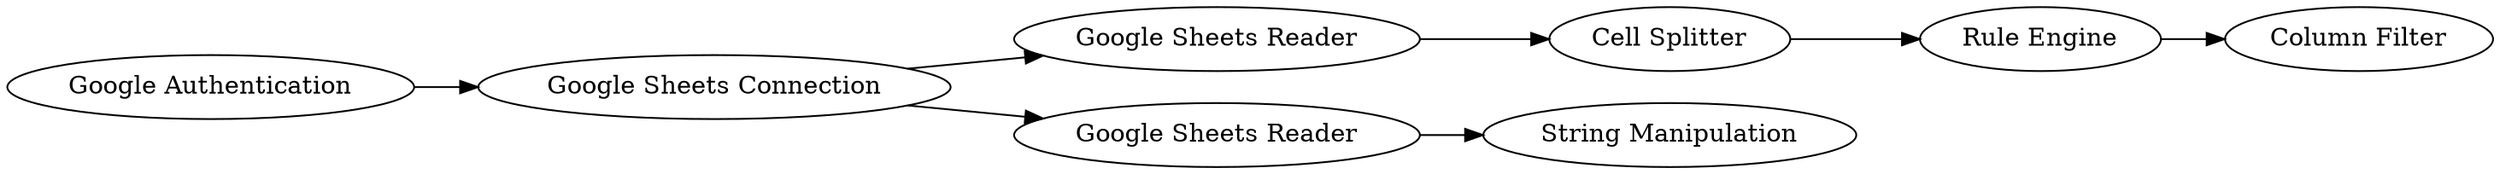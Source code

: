 digraph {
	"7041408833502070731_284" [label="Google Sheets Reader"]
	"7041408833502070731_279" [label="Google Authentication"]
	"7041408833502070731_282" [label="Google Sheets Reader"]
	"7041408833502070731_658" [label="Cell Splitter"]
	"7041408833502070731_285" [label="Rule Engine"]
	"7041408833502070731_659" [label="String Manipulation"]
	"7041408833502070731_283" [label="Google Sheets Connection"]
	"7041408833502070731_288" [label="Column Filter"]
	"7041408833502070731_284" -> "7041408833502070731_658"
	"7041408833502070731_282" -> "7041408833502070731_659"
	"7041408833502070731_283" -> "7041408833502070731_284"
	"7041408833502070731_285" -> "7041408833502070731_288"
	"7041408833502070731_658" -> "7041408833502070731_285"
	"7041408833502070731_279" -> "7041408833502070731_283"
	"7041408833502070731_283" -> "7041408833502070731_282"
	rankdir=LR
}
